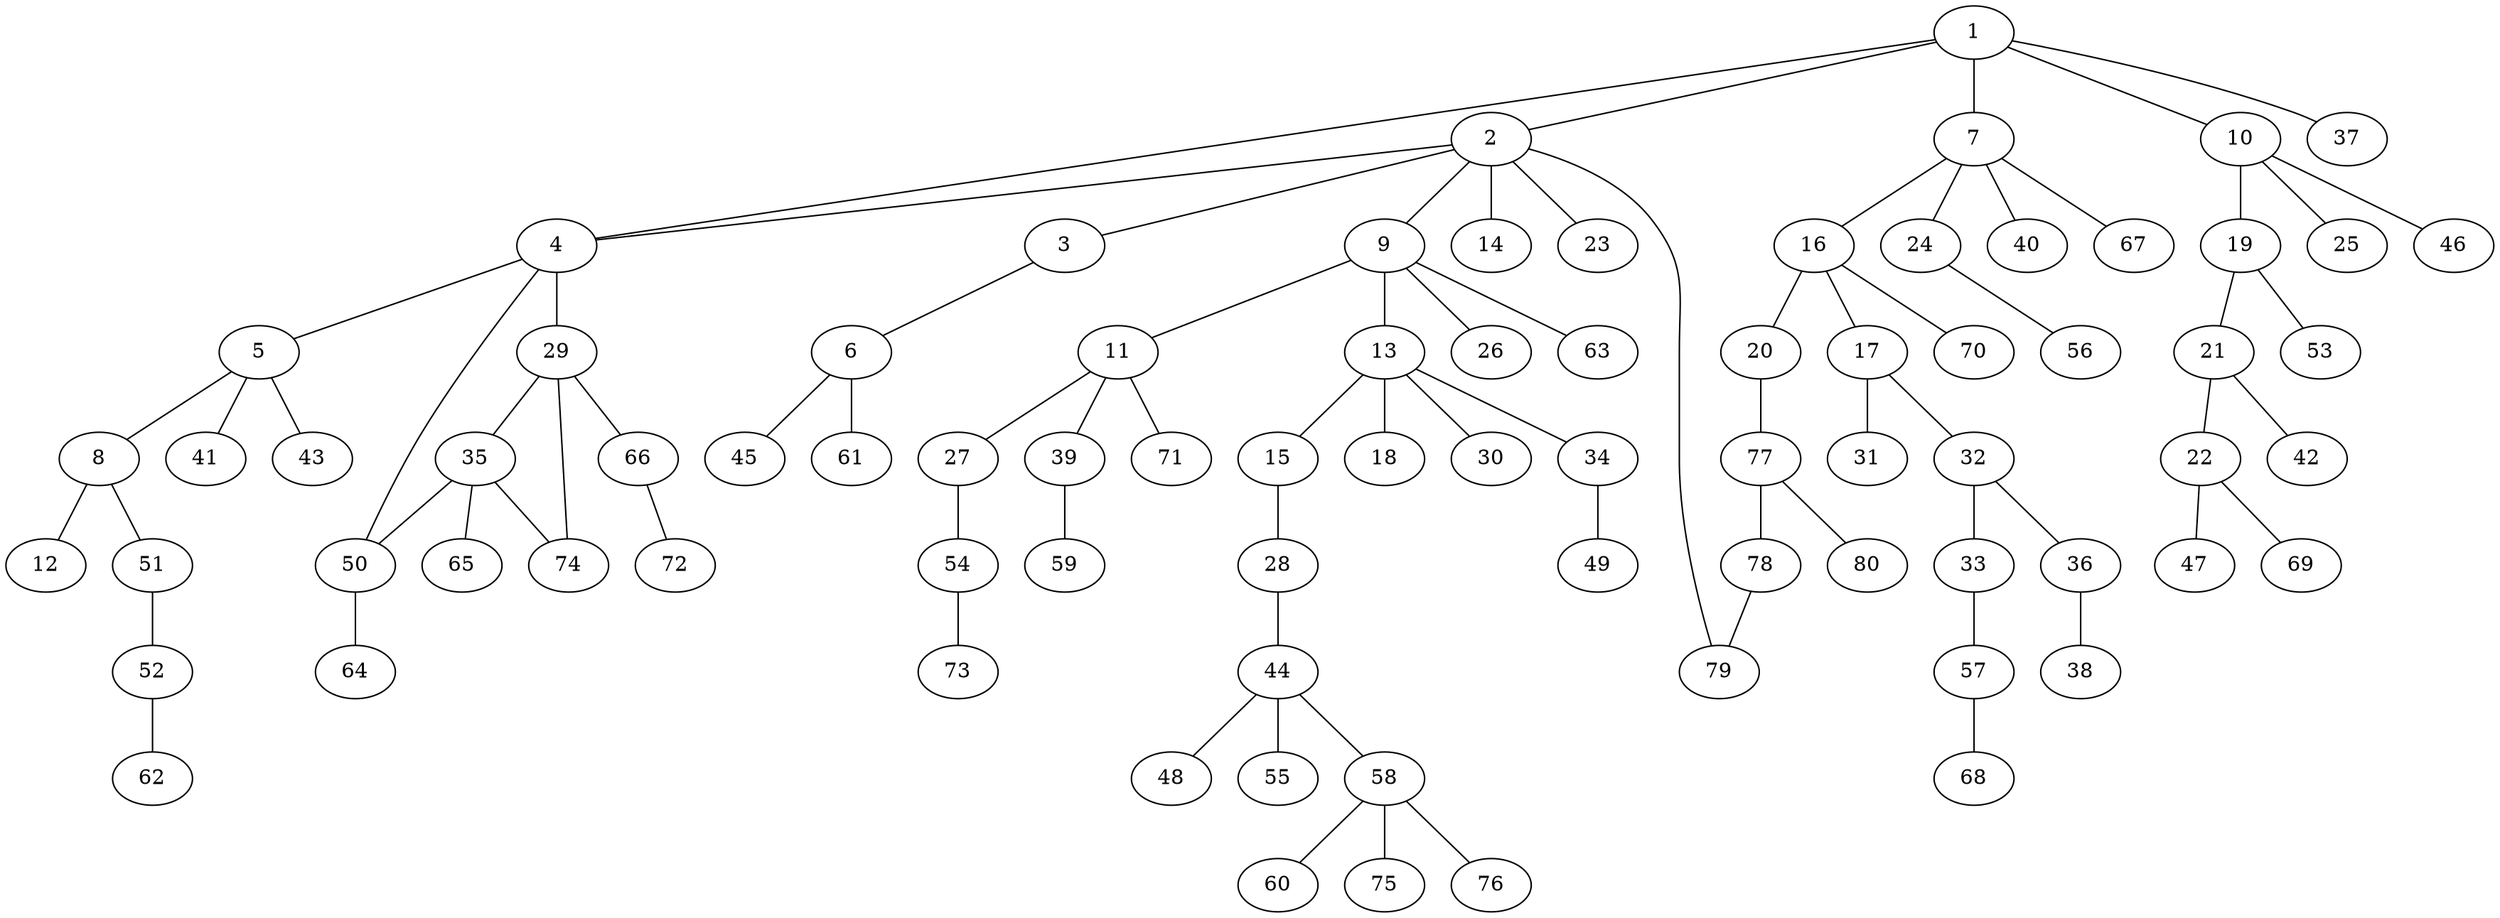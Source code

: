graph graphname {1--2
1--4
1--7
1--10
1--37
2--3
2--4
2--9
2--14
2--23
2--79
3--6
4--5
4--29
4--50
5--8
5--41
5--43
6--45
6--61
7--16
7--24
7--40
7--67
8--12
8--51
9--11
9--13
9--26
9--63
10--19
10--25
10--46
11--27
11--39
11--71
13--15
13--18
13--30
13--34
15--28
16--17
16--20
16--70
17--31
17--32
19--21
19--53
20--77
21--22
21--42
22--47
22--69
24--56
27--54
28--44
29--35
29--66
29--74
32--33
32--36
33--57
34--49
35--50
35--65
35--74
36--38
39--59
44--48
44--55
44--58
50--64
51--52
52--62
54--73
57--68
58--60
58--75
58--76
66--72
77--78
77--80
78--79
}